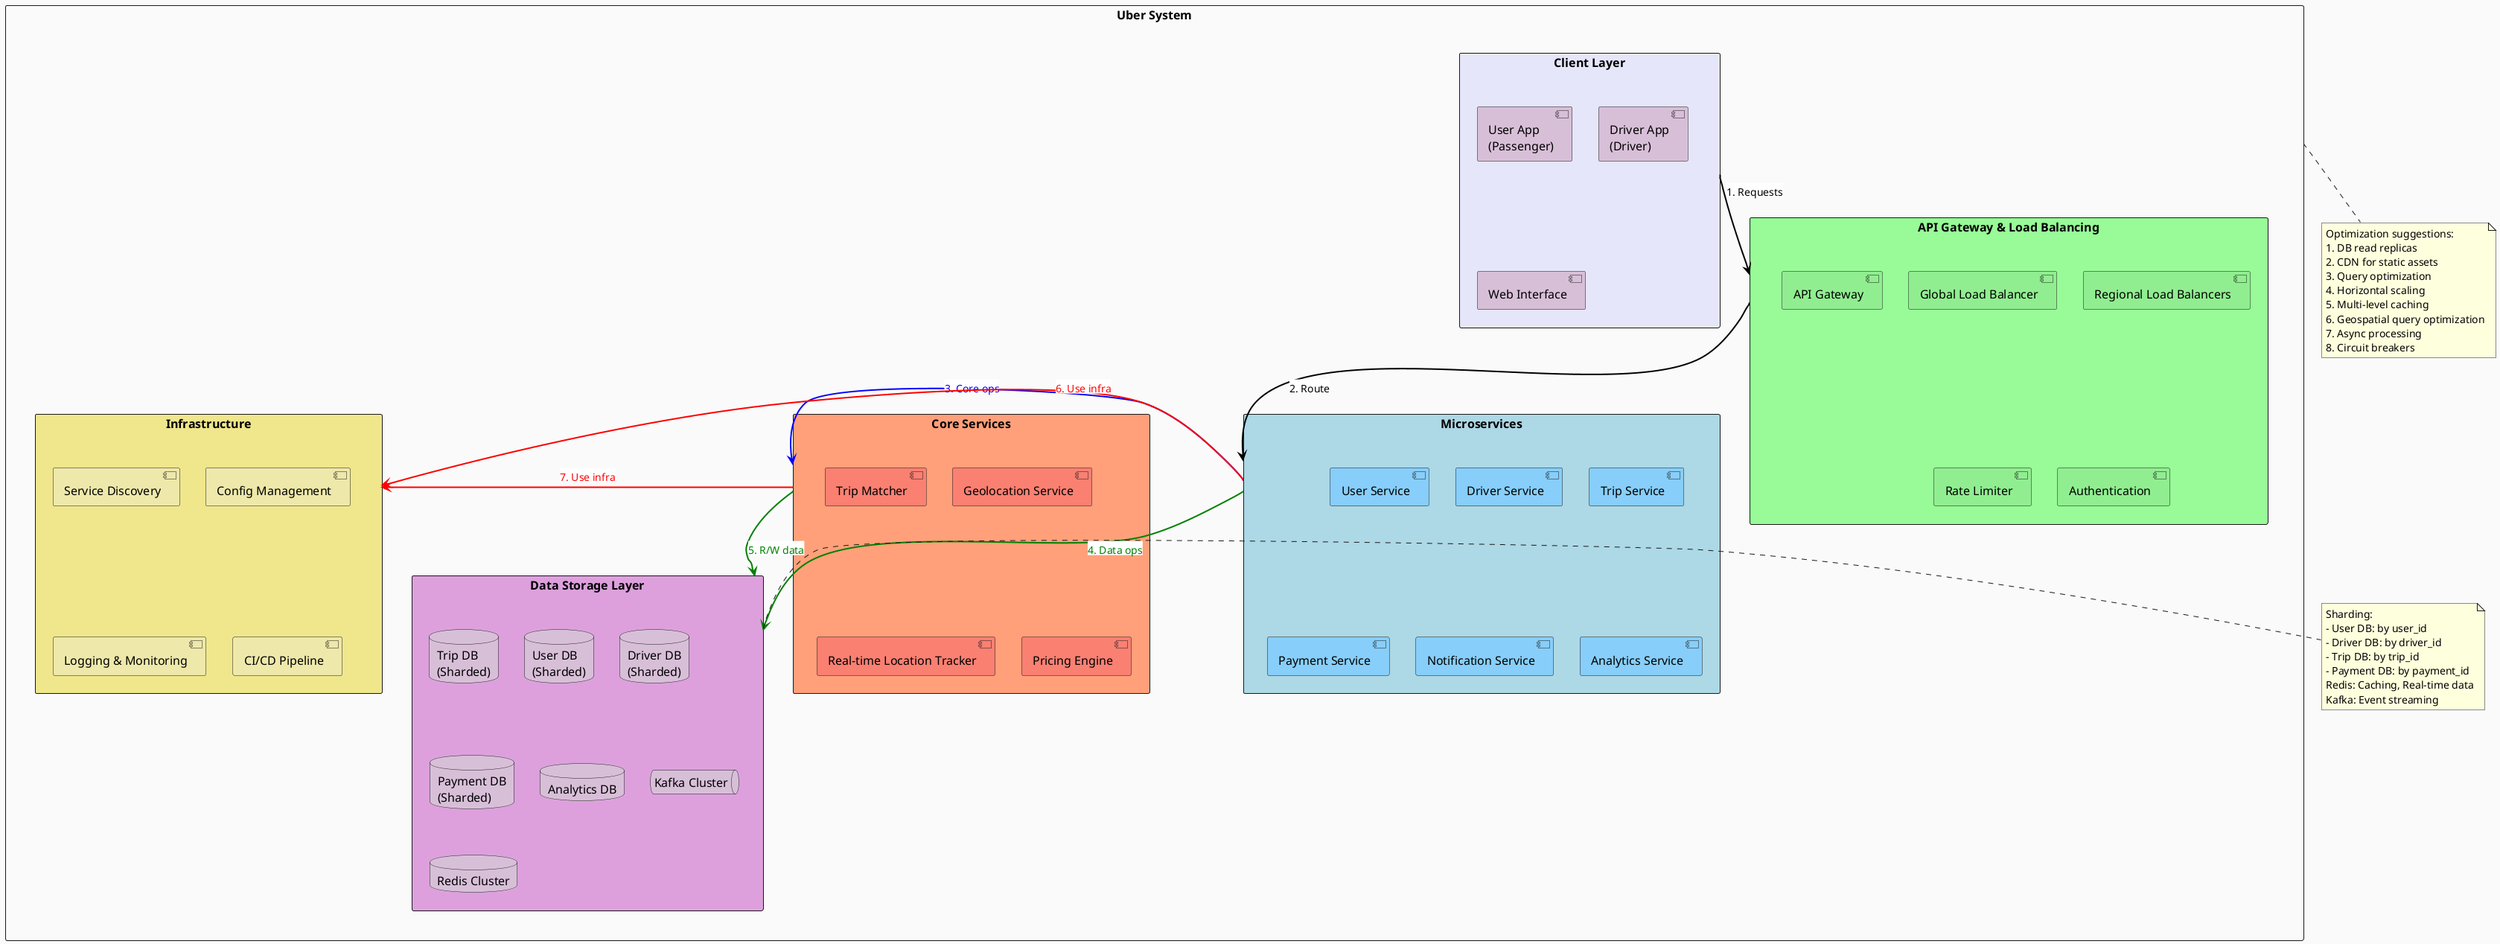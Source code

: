 @startuml
!pragma layout dot
allowmixing

skinparam backgroundColor #FAFAFA
skinparam componentStyle uml2
skinparam defaultFontSize 16
skinparam noteFontSize 14
skinparam arrowFontSize 14

rectangle "Uber System" as UberSystem {
    rectangle "Client Layer" as ClientLayer #E6E6FA {
        component "User App\n(Passenger)" as UserApp #D8BFD8
        component "Driver App\n(Driver)" as DriverApp #D8BFD8
        component "Web Interface" as WebInterface #D8BFD8
    }

    rectangle "API Gateway & Load Balancing" as APIGatewayLB #98FB98 {
        component "Global Load Balancer" as GLB #90EE90
        component "Regional Load Balancers" as RLB #90EE90
        component "API Gateway" as APIGateway #90EE90
        component "Rate Limiter" as RateLimiter #90EE90
        component "Authentication" as Auth #90EE90
    }

    rectangle "Microservices" as Microservices #ADD8E6 {
        component "User Service" as UserService #87CEFA
        component "Driver Service" as DriverService #87CEFA
        component "Trip Service" as TripService #87CEFA
        component "Payment Service" as PaymentService #87CEFA
        component "Notification Service" as NotificationService #87CEFA
        component "Analytics Service" as AnalyticsService #87CEFA
    }

    rectangle "Core Services" as CoreServices #FFA07A {
        component "Geolocation Service" as Geolocation #FA8072
        component "Trip Matcher" as Matcher #FA8072
        component "Real-time Location Tracker" as LocationTracker #FA8072
        component "Pricing Engine" as PricingEngine #FA8072
    }

    rectangle "Data Storage Layer" as DataStorageLayer #DDA0DD {
        database "User DB\n(Sharded)" as UserDB #D8BFD8
        database "Driver DB\n(Sharded)" as DriverDB #D8BFD8
        database "Trip DB\n(Sharded)" as TripDB #D8BFD8
        database "Payment DB\n(Sharded)" as PaymentDB #D8BFD8
        database "Analytics DB" as AnalyticsDB #D8BFD8
        queue "Kafka Cluster" as KafkaCluster #D8BFD8
        database "Redis Cluster" as RedisCluster #D8BFD8
    }

    rectangle "Infrastructure" as Infrastructure #F0E68C {
        component "Service Discovery" as ServiceDiscovery #EEE8AA
        component "Config Management" as ConfigManagement #EEE8AA
        component "Logging & Monitoring" as LoggingMonitoring #EEE8AA
        component "CI/CD Pipeline" as CICD #EEE8AA
    }
}

ClientLayer -[#000000,thickness=2]down-> APIGatewayLB : <back:#FFFFFF><color:#000000>1. Requests</color></back>
APIGatewayLB -[#000000,thickness=2]down-> Microservices : <back:#FFFFFF><color:#000000>2. Route</color></back>
Microservices -[#0000FF,thickness=2]right-> CoreServices : <back:#FFFFFF><color:#0000FF>3. Core ops</color></back>
Microservices -[#008000,thickness=2]down-> DataStorageLayer : <back:#FFFFFF><color:#008000>4. Data ops</color></back>
CoreServices -[#008000,thickness=2]down-> DataStorageLayer : <back:#FFFFFF><color:#008000>5. R/W data</color></back>
Microservices -[#FF0000,thickness=2]left-> Infrastructure : <back:#FFFFFF><color:#FF0000>6. Use infra</color></back>
CoreServices -[#FF0000,thickness=2]left-> Infrastructure : <back:#FFFFFF><color:#FF0000>7. Use infra</color></back>

note right of DataStorageLayer
  Sharding:
  - User DB: by user_id
  - Driver DB: by driver_id
  - Trip DB: by trip_id
  - Payment DB: by payment_id
  Redis: Caching, Real-time data
  Kafka: Event streaming
endnote

note bottom of UberSystem
Optimization suggestions:
1. DB read replicas
2. CDN for static assets
3. Query optimization
4. Horizontal scaling
5. Multi-level caching
6. Geospatial query optimization
7. Async processing
8. Circuit breakers
endnote

@enduml
